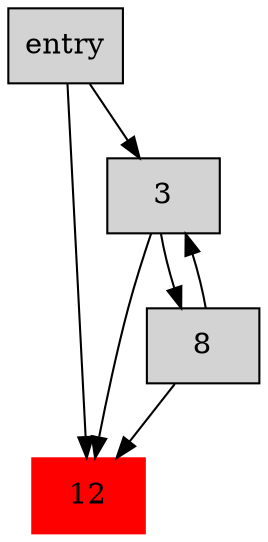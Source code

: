 digraph CFG {
    node[shape=box, style=filled];

    entry -> 12;
    entry -> 3;

    3 -> 12;
    3 -> 8;

    8 -> 3;
    8 -> 12;

    12[style=filled, color=red];
}